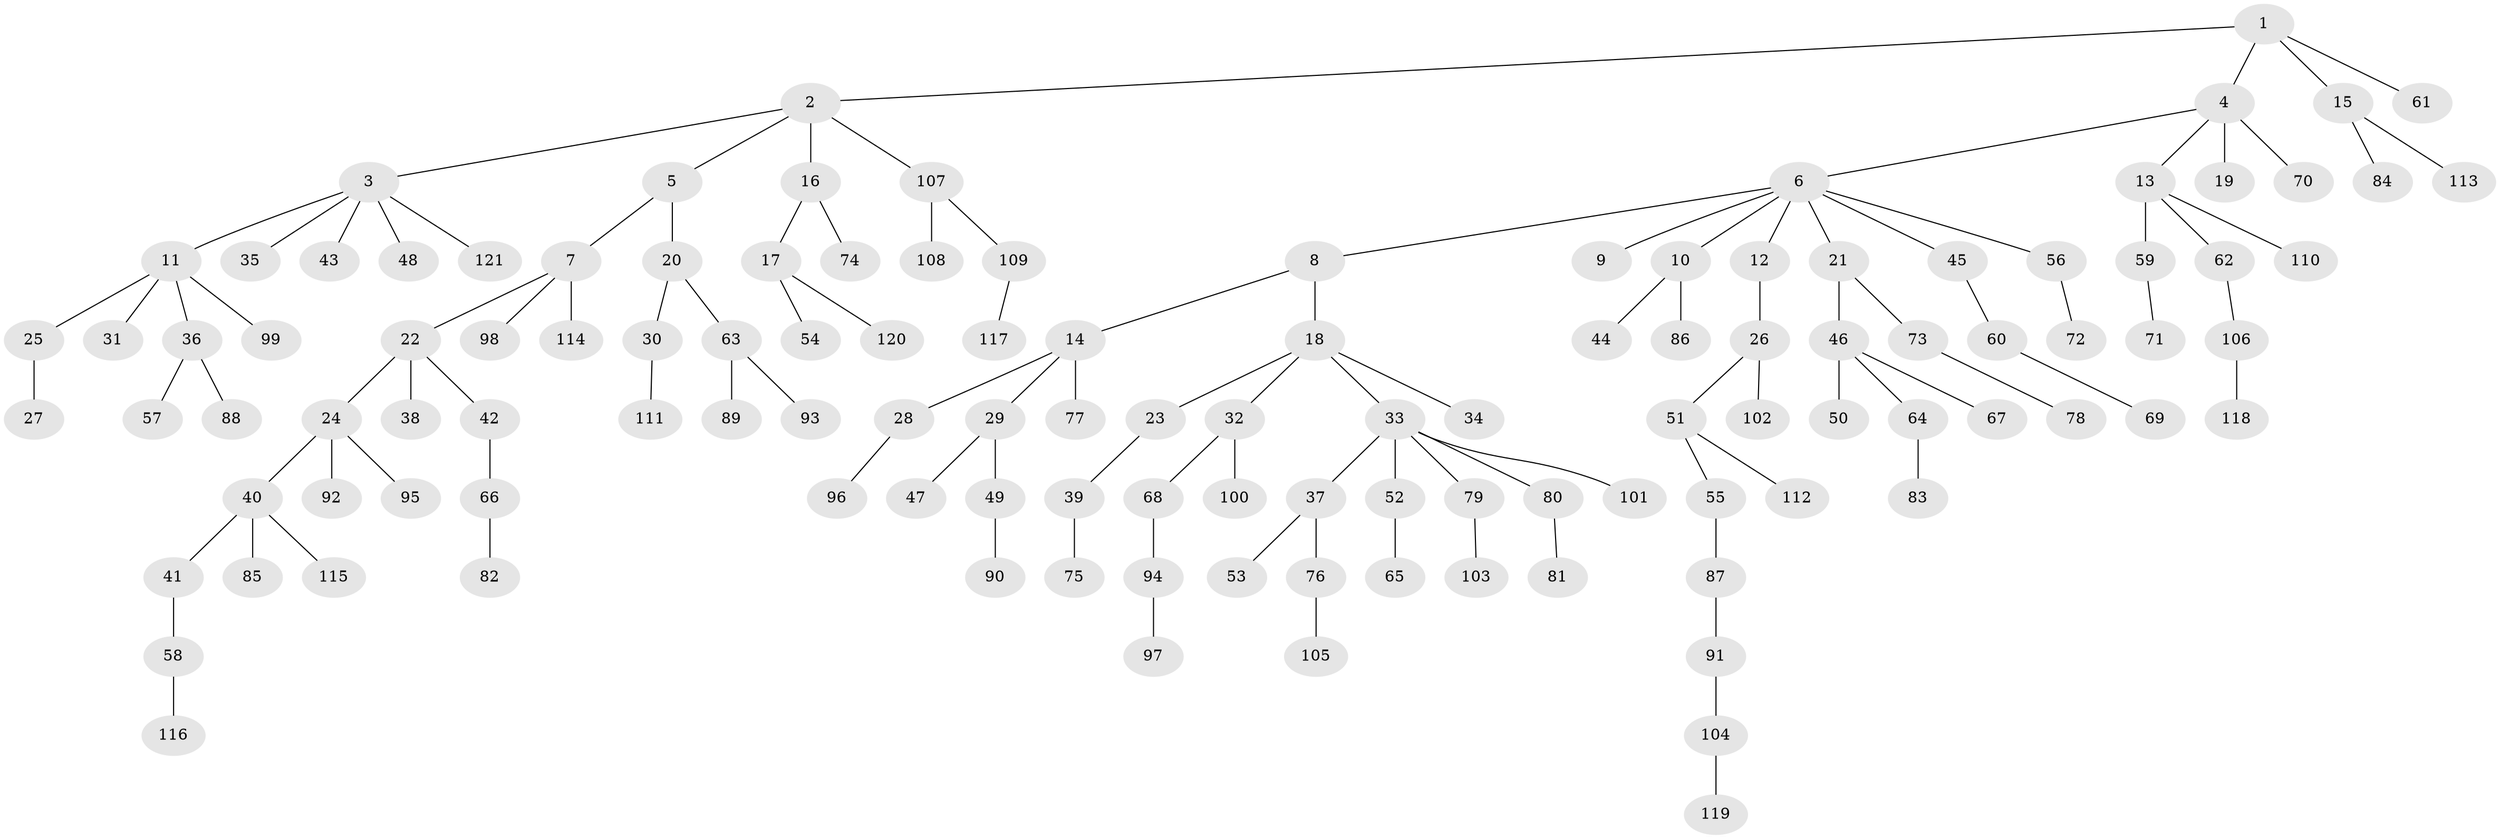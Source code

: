 // Generated by graph-tools (version 1.1) at 2025/26/03/09/25 03:26:29]
// undirected, 121 vertices, 120 edges
graph export_dot {
graph [start="1"]
  node [color=gray90,style=filled];
  1;
  2;
  3;
  4;
  5;
  6;
  7;
  8;
  9;
  10;
  11;
  12;
  13;
  14;
  15;
  16;
  17;
  18;
  19;
  20;
  21;
  22;
  23;
  24;
  25;
  26;
  27;
  28;
  29;
  30;
  31;
  32;
  33;
  34;
  35;
  36;
  37;
  38;
  39;
  40;
  41;
  42;
  43;
  44;
  45;
  46;
  47;
  48;
  49;
  50;
  51;
  52;
  53;
  54;
  55;
  56;
  57;
  58;
  59;
  60;
  61;
  62;
  63;
  64;
  65;
  66;
  67;
  68;
  69;
  70;
  71;
  72;
  73;
  74;
  75;
  76;
  77;
  78;
  79;
  80;
  81;
  82;
  83;
  84;
  85;
  86;
  87;
  88;
  89;
  90;
  91;
  92;
  93;
  94;
  95;
  96;
  97;
  98;
  99;
  100;
  101;
  102;
  103;
  104;
  105;
  106;
  107;
  108;
  109;
  110;
  111;
  112;
  113;
  114;
  115;
  116;
  117;
  118;
  119;
  120;
  121;
  1 -- 2;
  1 -- 4;
  1 -- 15;
  1 -- 61;
  2 -- 3;
  2 -- 5;
  2 -- 16;
  2 -- 107;
  3 -- 11;
  3 -- 35;
  3 -- 43;
  3 -- 48;
  3 -- 121;
  4 -- 6;
  4 -- 13;
  4 -- 19;
  4 -- 70;
  5 -- 7;
  5 -- 20;
  6 -- 8;
  6 -- 9;
  6 -- 10;
  6 -- 12;
  6 -- 21;
  6 -- 45;
  6 -- 56;
  7 -- 22;
  7 -- 98;
  7 -- 114;
  8 -- 14;
  8 -- 18;
  10 -- 44;
  10 -- 86;
  11 -- 25;
  11 -- 31;
  11 -- 36;
  11 -- 99;
  12 -- 26;
  13 -- 59;
  13 -- 62;
  13 -- 110;
  14 -- 28;
  14 -- 29;
  14 -- 77;
  15 -- 84;
  15 -- 113;
  16 -- 17;
  16 -- 74;
  17 -- 54;
  17 -- 120;
  18 -- 23;
  18 -- 32;
  18 -- 33;
  18 -- 34;
  20 -- 30;
  20 -- 63;
  21 -- 46;
  21 -- 73;
  22 -- 24;
  22 -- 38;
  22 -- 42;
  23 -- 39;
  24 -- 40;
  24 -- 92;
  24 -- 95;
  25 -- 27;
  26 -- 51;
  26 -- 102;
  28 -- 96;
  29 -- 47;
  29 -- 49;
  30 -- 111;
  32 -- 68;
  32 -- 100;
  33 -- 37;
  33 -- 52;
  33 -- 79;
  33 -- 80;
  33 -- 101;
  36 -- 57;
  36 -- 88;
  37 -- 53;
  37 -- 76;
  39 -- 75;
  40 -- 41;
  40 -- 85;
  40 -- 115;
  41 -- 58;
  42 -- 66;
  45 -- 60;
  46 -- 50;
  46 -- 64;
  46 -- 67;
  49 -- 90;
  51 -- 55;
  51 -- 112;
  52 -- 65;
  55 -- 87;
  56 -- 72;
  58 -- 116;
  59 -- 71;
  60 -- 69;
  62 -- 106;
  63 -- 89;
  63 -- 93;
  64 -- 83;
  66 -- 82;
  68 -- 94;
  73 -- 78;
  76 -- 105;
  79 -- 103;
  80 -- 81;
  87 -- 91;
  91 -- 104;
  94 -- 97;
  104 -- 119;
  106 -- 118;
  107 -- 108;
  107 -- 109;
  109 -- 117;
}
